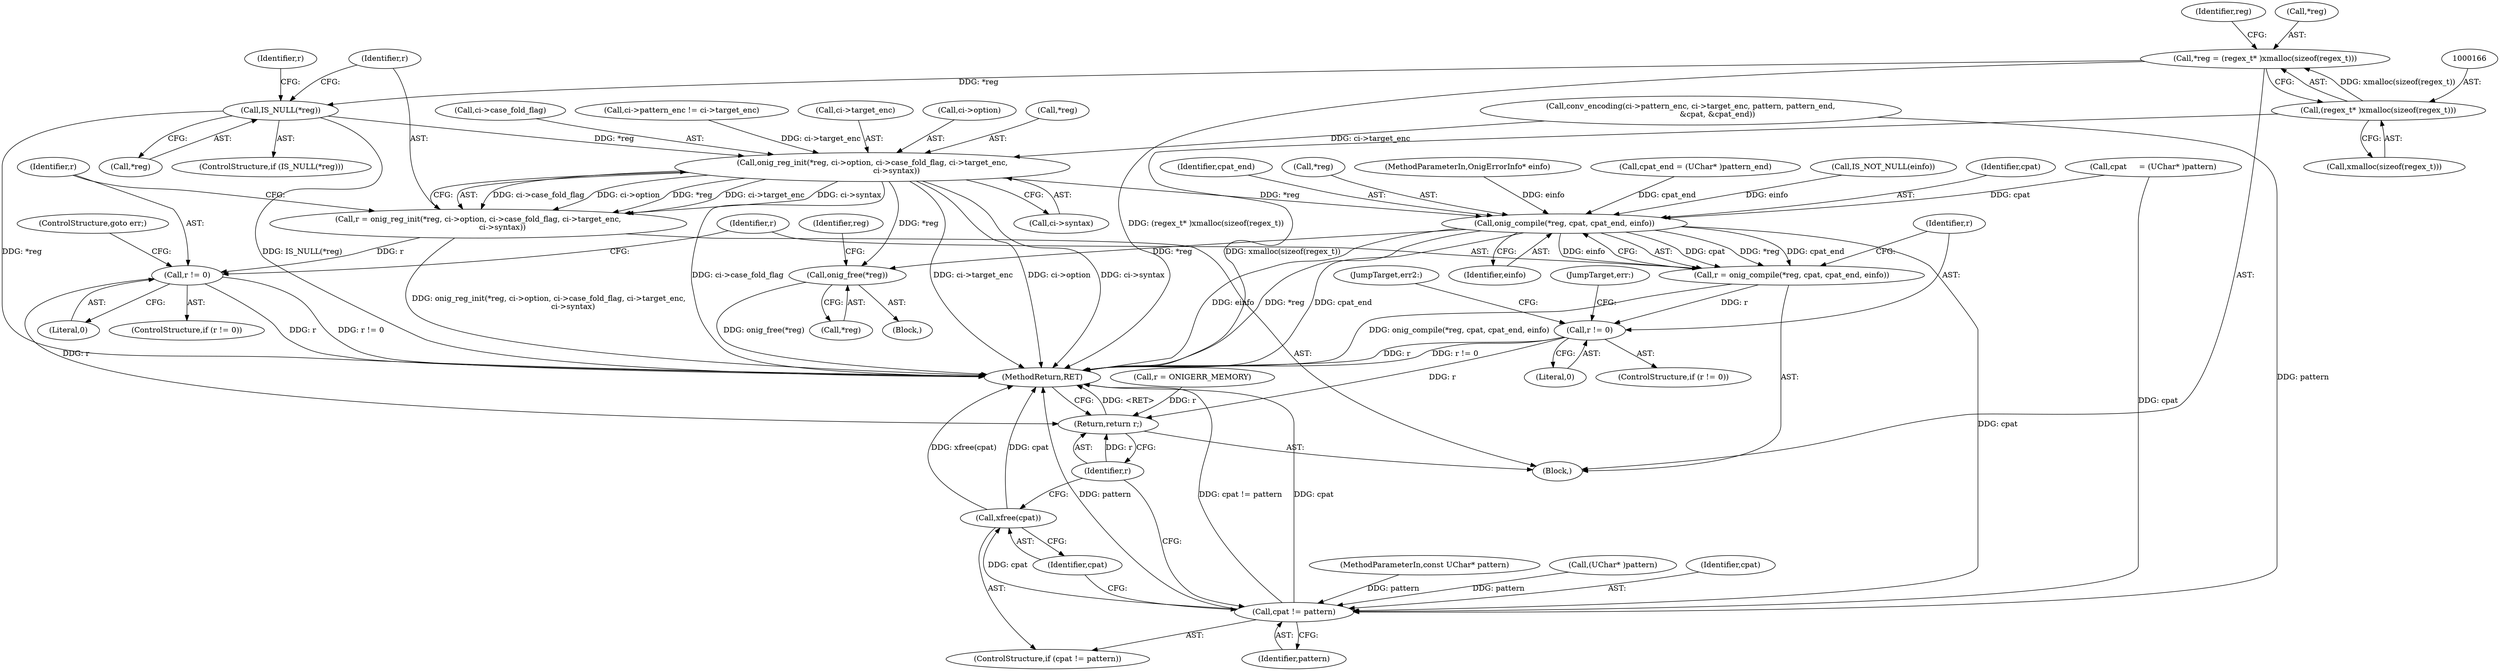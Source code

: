 digraph "0_oniguruma_0f7f61ed1b7b697e283e37bd2d731d0bd57adb55@pointer" {
"1000162" [label="(Call,*reg = (regex_t* )xmalloc(sizeof(regex_t)))"];
"1000165" [label="(Call,(regex_t* )xmalloc(sizeof(regex_t)))"];
"1000171" [label="(Call,IS_NULL(*reg))"];
"1000181" [label="(Call,onig_reg_init(*reg, ci->option, ci->case_fold_flag, ci->target_enc,\n                    ci->syntax))"];
"1000179" [label="(Call,r = onig_reg_init(*reg, ci->option, ci->case_fold_flag, ci->target_enc,\n                    ci->syntax))"];
"1000197" [label="(Call,r != 0)"];
"1000229" [label="(Return,return r;)"];
"1000203" [label="(Call,onig_compile(*reg, cpat, cpat_end, einfo))"];
"1000201" [label="(Call,r = onig_compile(*reg, cpat, cpat_end, einfo))"];
"1000210" [label="(Call,r != 0)"];
"1000215" [label="(Call,onig_free(*reg))"];
"1000224" [label="(Call,cpat != pattern)"];
"1000227" [label="(Call,xfree(cpat))"];
"1000209" [label="(ControlStructure,if (r != 0))"];
"1000224" [label="(Call,cpat != pattern)"];
"1000173" [label="(Identifier,reg)"];
"1000204" [label="(Call,*reg)"];
"1000190" [label="(Call,ci->target_enc)"];
"1000227" [label="(Call,xfree(cpat))"];
"1000226" [label="(Identifier,pattern)"];
"1000220" [label="(Identifier,reg)"];
"1000200" [label="(ControlStructure,goto err;)"];
"1000184" [label="(Call,ci->option)"];
"1000210" [label="(Call,r != 0)"];
"1000203" [label="(Call,onig_compile(*reg, cpat, cpat_end, einfo))"];
"1000152" [label="(Call,cpat     = (UChar* )pattern)"];
"1000212" [label="(Literal,0)"];
"1000182" [label="(Call,*reg)"];
"1000230" [label="(Identifier,r)"];
"1000198" [label="(Identifier,r)"];
"1000105" [label="(MethodParameterIn,OnigErrorInfo* einfo)"];
"1000162" [label="(Call,*reg = (regex_t* )xmalloc(sizeof(regex_t)))"];
"1000187" [label="(Call,ci->case_fold_flag)"];
"1000211" [label="(Identifier,r)"];
"1000171" [label="(Call,IS_NULL(*reg))"];
"1000214" [label="(JumpTarget,err:)"];
"1000157" [label="(Call,cpat_end = (UChar* )pattern_end)"];
"1000197" [label="(Call,r != 0)"];
"1000229" [label="(Return,return r;)"];
"1000201" [label="(Call,r = onig_compile(*reg, cpat, cpat_end, einfo))"];
"1000176" [label="(Identifier,r)"];
"1000213" [label="(Block,)"];
"1000170" [label="(ControlStructure,if (IS_NULL(*reg)))"];
"1000106" [label="(Block,)"];
"1000121" [label="(Call,ci->pattern_enc != ci->target_enc)"];
"1000111" [label="(Call,IS_NOT_NULL(einfo))"];
"1000231" [label="(MethodReturn,RET)"];
"1000215" [label="(Call,onig_free(*reg))"];
"1000175" [label="(Call,r = ONIGERR_MEMORY)"];
"1000196" [label="(ControlStructure,if (r != 0))"];
"1000206" [label="(Identifier,cpat)"];
"1000180" [label="(Identifier,r)"];
"1000163" [label="(Call,*reg)"];
"1000228" [label="(Identifier,cpat)"];
"1000102" [label="(MethodParameterIn,const UChar* pattern)"];
"1000223" [label="(ControlStructure,if (cpat != pattern))"];
"1000154" [label="(Call,(UChar* )pattern)"];
"1000225" [label="(Identifier,cpat)"];
"1000208" [label="(Identifier,einfo)"];
"1000172" [label="(Call,*reg)"];
"1000216" [label="(Call,*reg)"];
"1000179" [label="(Call,r = onig_reg_init(*reg, ci->option, ci->case_fold_flag, ci->target_enc,\n                    ci->syntax))"];
"1000181" [label="(Call,onig_reg_init(*reg, ci->option, ci->case_fold_flag, ci->target_enc,\n                    ci->syntax))"];
"1000193" [label="(Call,ci->syntax)"];
"1000167" [label="(Call,xmalloc(sizeof(regex_t)))"];
"1000131" [label="(Call,conv_encoding(ci->pattern_enc, ci->target_enc, pattern, pattern_end,\n                      &cpat, &cpat_end))"];
"1000202" [label="(Identifier,r)"];
"1000222" [label="(JumpTarget,err2:)"];
"1000199" [label="(Literal,0)"];
"1000207" [label="(Identifier,cpat_end)"];
"1000165" [label="(Call,(regex_t* )xmalloc(sizeof(regex_t)))"];
"1000162" -> "1000106"  [label="AST: "];
"1000162" -> "1000165"  [label="CFG: "];
"1000163" -> "1000162"  [label="AST: "];
"1000165" -> "1000162"  [label="AST: "];
"1000173" -> "1000162"  [label="CFG: "];
"1000162" -> "1000231"  [label="DDG: (regex_t* )xmalloc(sizeof(regex_t))"];
"1000165" -> "1000162"  [label="DDG: xmalloc(sizeof(regex_t))"];
"1000162" -> "1000171"  [label="DDG: *reg"];
"1000165" -> "1000167"  [label="CFG: "];
"1000166" -> "1000165"  [label="AST: "];
"1000167" -> "1000165"  [label="AST: "];
"1000165" -> "1000231"  [label="DDG: xmalloc(sizeof(regex_t))"];
"1000171" -> "1000170"  [label="AST: "];
"1000171" -> "1000172"  [label="CFG: "];
"1000172" -> "1000171"  [label="AST: "];
"1000176" -> "1000171"  [label="CFG: "];
"1000180" -> "1000171"  [label="CFG: "];
"1000171" -> "1000231"  [label="DDG: *reg"];
"1000171" -> "1000231"  [label="DDG: IS_NULL(*reg)"];
"1000171" -> "1000181"  [label="DDG: *reg"];
"1000181" -> "1000179"  [label="AST: "];
"1000181" -> "1000193"  [label="CFG: "];
"1000182" -> "1000181"  [label="AST: "];
"1000184" -> "1000181"  [label="AST: "];
"1000187" -> "1000181"  [label="AST: "];
"1000190" -> "1000181"  [label="AST: "];
"1000193" -> "1000181"  [label="AST: "];
"1000179" -> "1000181"  [label="CFG: "];
"1000181" -> "1000231"  [label="DDG: ci->case_fold_flag"];
"1000181" -> "1000231"  [label="DDG: ci->target_enc"];
"1000181" -> "1000231"  [label="DDG: ci->option"];
"1000181" -> "1000231"  [label="DDG: ci->syntax"];
"1000181" -> "1000179"  [label="DDG: ci->case_fold_flag"];
"1000181" -> "1000179"  [label="DDG: ci->option"];
"1000181" -> "1000179"  [label="DDG: *reg"];
"1000181" -> "1000179"  [label="DDG: ci->target_enc"];
"1000181" -> "1000179"  [label="DDG: ci->syntax"];
"1000121" -> "1000181"  [label="DDG: ci->target_enc"];
"1000131" -> "1000181"  [label="DDG: ci->target_enc"];
"1000181" -> "1000203"  [label="DDG: *reg"];
"1000181" -> "1000215"  [label="DDG: *reg"];
"1000179" -> "1000106"  [label="AST: "];
"1000180" -> "1000179"  [label="AST: "];
"1000198" -> "1000179"  [label="CFG: "];
"1000179" -> "1000231"  [label="DDG: onig_reg_init(*reg, ci->option, ci->case_fold_flag, ci->target_enc,\n                    ci->syntax)"];
"1000179" -> "1000197"  [label="DDG: r"];
"1000197" -> "1000196"  [label="AST: "];
"1000197" -> "1000199"  [label="CFG: "];
"1000198" -> "1000197"  [label="AST: "];
"1000199" -> "1000197"  [label="AST: "];
"1000200" -> "1000197"  [label="CFG: "];
"1000202" -> "1000197"  [label="CFG: "];
"1000197" -> "1000231"  [label="DDG: r != 0"];
"1000197" -> "1000231"  [label="DDG: r"];
"1000197" -> "1000229"  [label="DDG: r"];
"1000229" -> "1000106"  [label="AST: "];
"1000229" -> "1000230"  [label="CFG: "];
"1000230" -> "1000229"  [label="AST: "];
"1000231" -> "1000229"  [label="CFG: "];
"1000229" -> "1000231"  [label="DDG: <RET>"];
"1000230" -> "1000229"  [label="DDG: r"];
"1000175" -> "1000229"  [label="DDG: r"];
"1000210" -> "1000229"  [label="DDG: r"];
"1000203" -> "1000201"  [label="AST: "];
"1000203" -> "1000208"  [label="CFG: "];
"1000204" -> "1000203"  [label="AST: "];
"1000206" -> "1000203"  [label="AST: "];
"1000207" -> "1000203"  [label="AST: "];
"1000208" -> "1000203"  [label="AST: "];
"1000201" -> "1000203"  [label="CFG: "];
"1000203" -> "1000231"  [label="DDG: cpat_end"];
"1000203" -> "1000231"  [label="DDG: einfo"];
"1000203" -> "1000231"  [label="DDG: *reg"];
"1000203" -> "1000201"  [label="DDG: *reg"];
"1000203" -> "1000201"  [label="DDG: cpat"];
"1000203" -> "1000201"  [label="DDG: cpat_end"];
"1000203" -> "1000201"  [label="DDG: einfo"];
"1000152" -> "1000203"  [label="DDG: cpat"];
"1000157" -> "1000203"  [label="DDG: cpat_end"];
"1000111" -> "1000203"  [label="DDG: einfo"];
"1000105" -> "1000203"  [label="DDG: einfo"];
"1000203" -> "1000215"  [label="DDG: *reg"];
"1000203" -> "1000224"  [label="DDG: cpat"];
"1000201" -> "1000106"  [label="AST: "];
"1000202" -> "1000201"  [label="AST: "];
"1000211" -> "1000201"  [label="CFG: "];
"1000201" -> "1000231"  [label="DDG: onig_compile(*reg, cpat, cpat_end, einfo)"];
"1000201" -> "1000210"  [label="DDG: r"];
"1000210" -> "1000209"  [label="AST: "];
"1000210" -> "1000212"  [label="CFG: "];
"1000211" -> "1000210"  [label="AST: "];
"1000212" -> "1000210"  [label="AST: "];
"1000214" -> "1000210"  [label="CFG: "];
"1000222" -> "1000210"  [label="CFG: "];
"1000210" -> "1000231"  [label="DDG: r != 0"];
"1000210" -> "1000231"  [label="DDG: r"];
"1000215" -> "1000213"  [label="AST: "];
"1000215" -> "1000216"  [label="CFG: "];
"1000216" -> "1000215"  [label="AST: "];
"1000220" -> "1000215"  [label="CFG: "];
"1000215" -> "1000231"  [label="DDG: onig_free(*reg)"];
"1000224" -> "1000223"  [label="AST: "];
"1000224" -> "1000226"  [label="CFG: "];
"1000225" -> "1000224"  [label="AST: "];
"1000226" -> "1000224"  [label="AST: "];
"1000228" -> "1000224"  [label="CFG: "];
"1000230" -> "1000224"  [label="CFG: "];
"1000224" -> "1000231"  [label="DDG: cpat"];
"1000224" -> "1000231"  [label="DDG: pattern"];
"1000224" -> "1000231"  [label="DDG: cpat != pattern"];
"1000152" -> "1000224"  [label="DDG: cpat"];
"1000154" -> "1000224"  [label="DDG: pattern"];
"1000131" -> "1000224"  [label="DDG: pattern"];
"1000102" -> "1000224"  [label="DDG: pattern"];
"1000224" -> "1000227"  [label="DDG: cpat"];
"1000227" -> "1000223"  [label="AST: "];
"1000227" -> "1000228"  [label="CFG: "];
"1000228" -> "1000227"  [label="AST: "];
"1000230" -> "1000227"  [label="CFG: "];
"1000227" -> "1000231"  [label="DDG: xfree(cpat)"];
"1000227" -> "1000231"  [label="DDG: cpat"];
}
